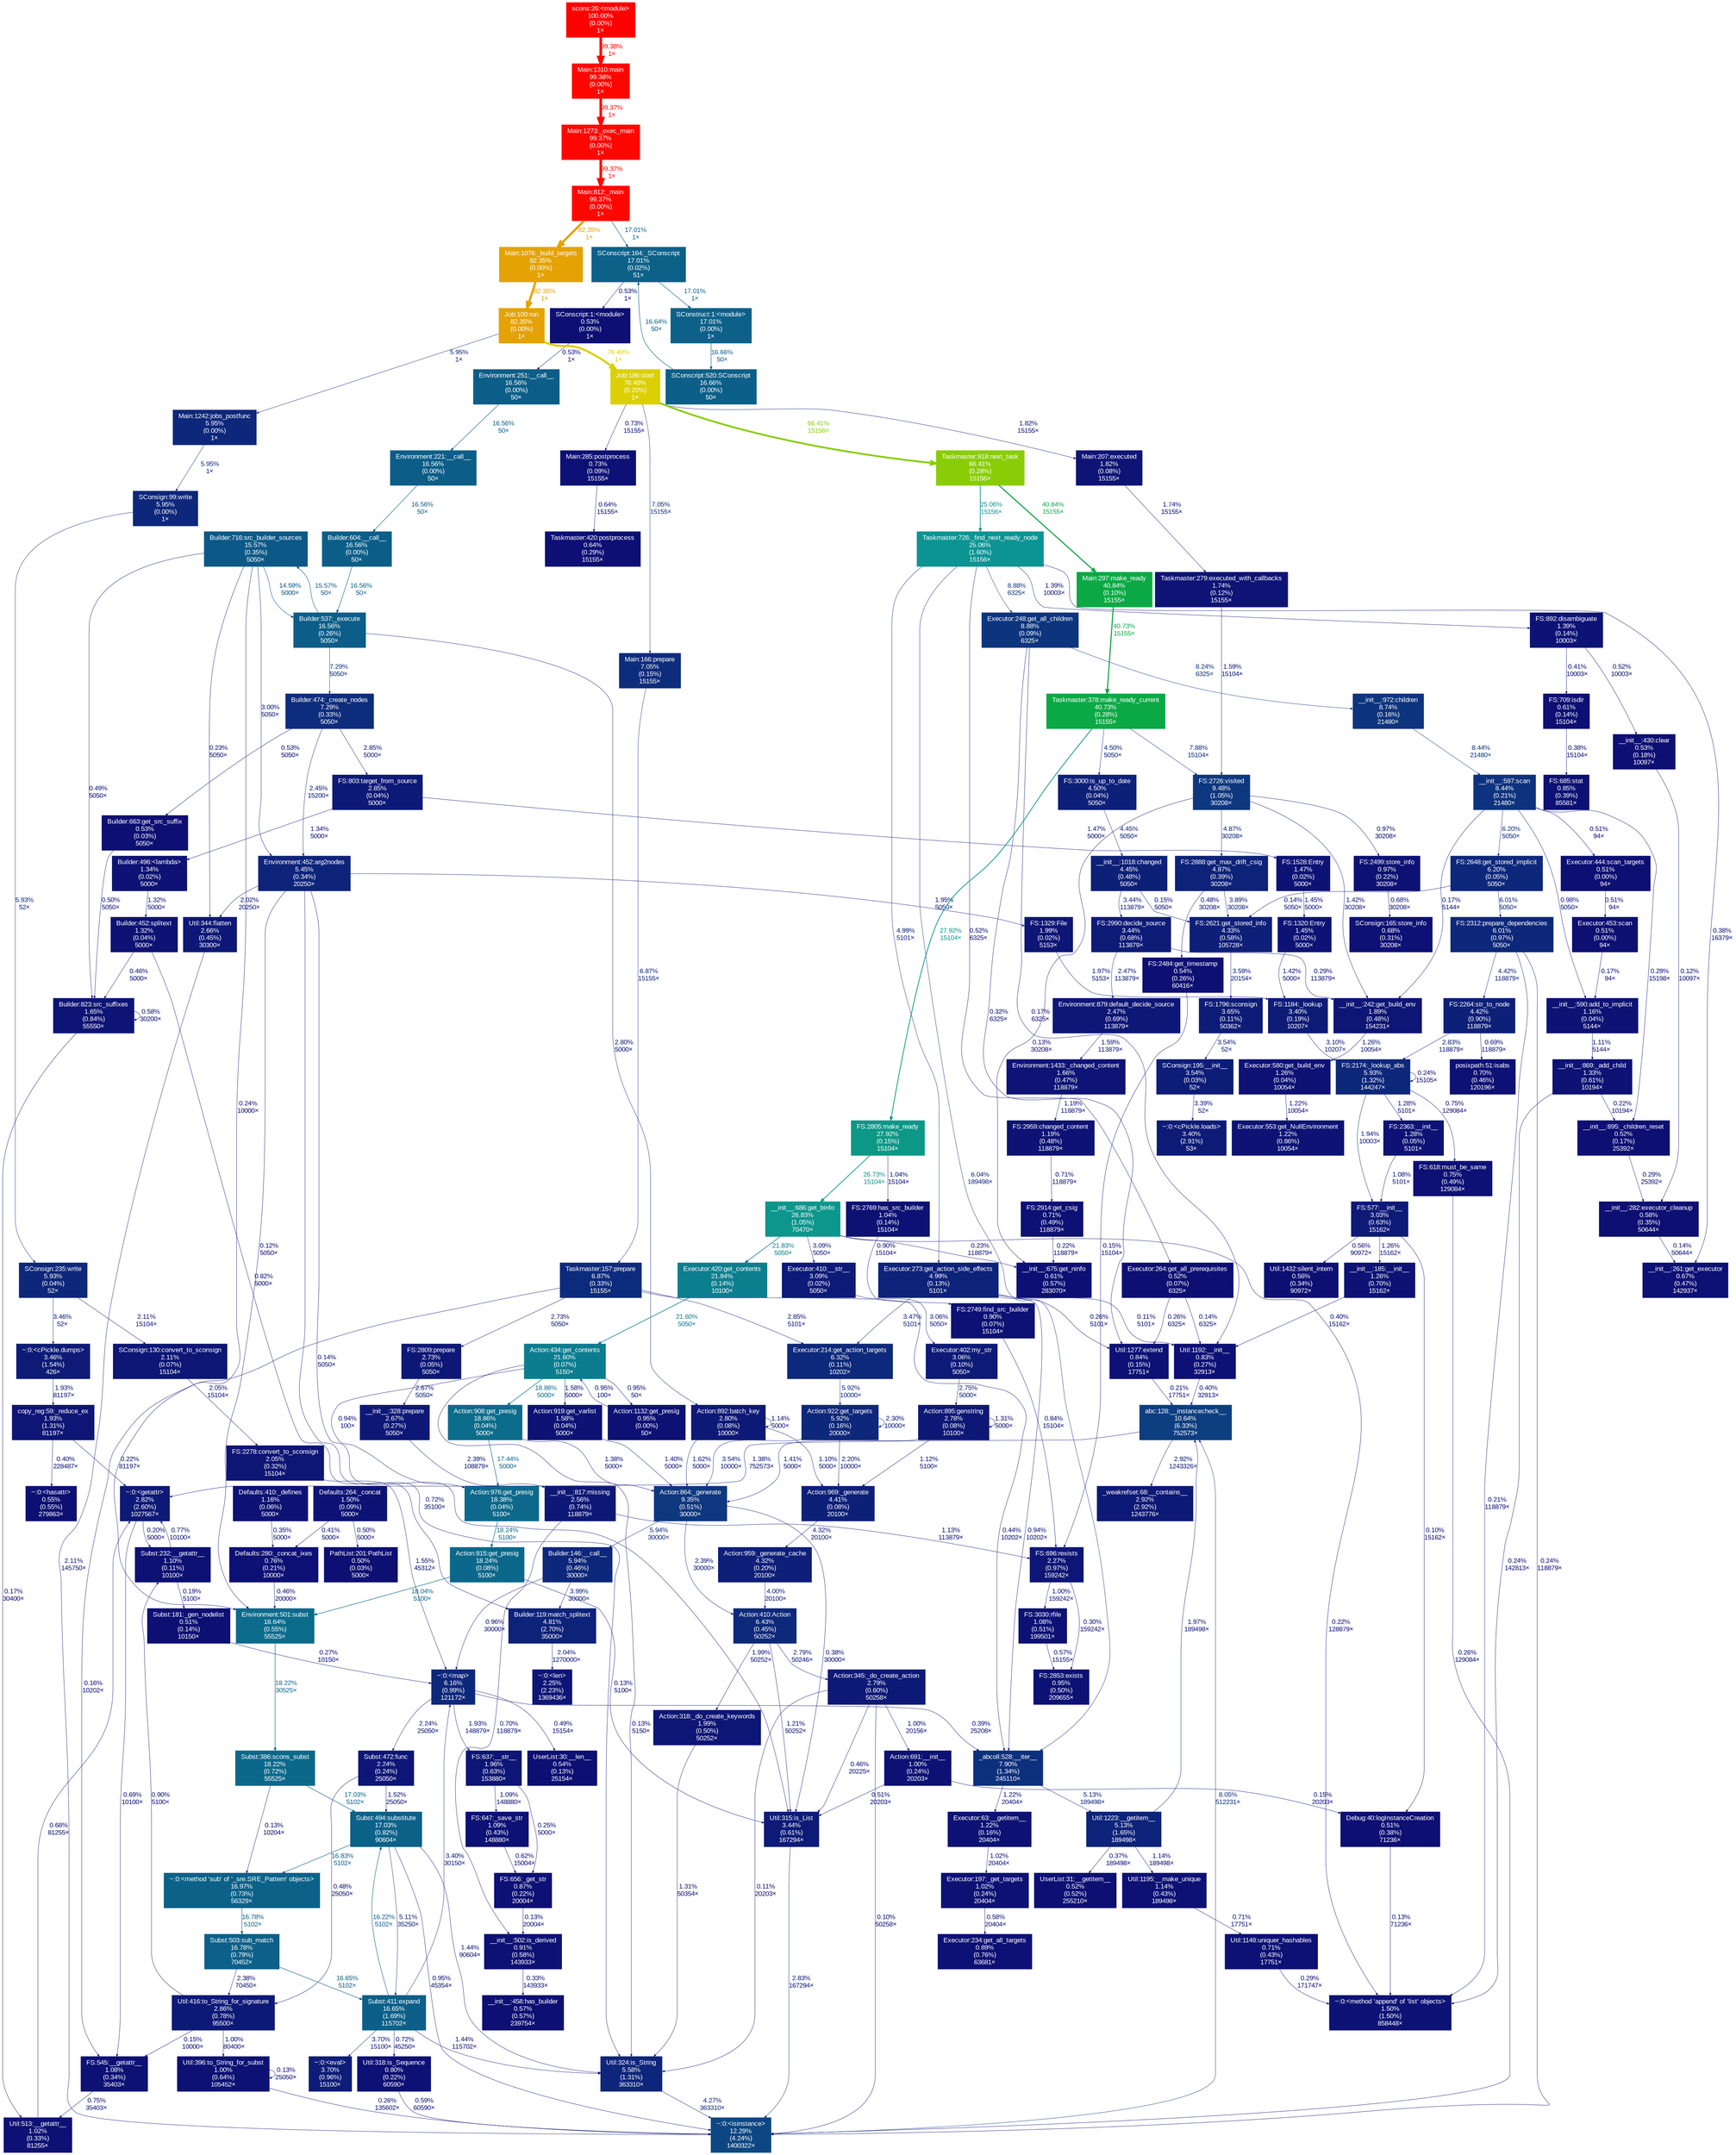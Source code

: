 digraph {
	graph [ranksep=0.25, fontname=Arial, nodesep=0.125];
	node [fontname=Arial, style=filled, height=0, width=0, shape=box, fontcolor=white];
	edge [fontname=Arial];
	0 [color="#0d277a", fontcolor="#ffffff", fontsize="10.00", label="FS:2174:_lookup_abs\n5.93%\n(1.32%)\n144247×"];
	0 -> 0 [color="#0d0e73", label="0.24%\n15105×", arrowsize="0.35", fontsize="10.00", fontcolor="#0d0e73", labeldistance="0.50", penwidth="0.50"];
	0 -> 811 [color="#0d1274", label="1.28%\n5101×", arrowsize="0.35", fontsize="10.00", fontcolor="#0d1274", labeldistance="0.50", penwidth="0.50"];
	0 -> 718 [color="#0d1575", label="1.94%\n10003×", arrowsize="0.35", fontsize="10.00", fontcolor="#0d1575", labeldistance="0.50", penwidth="0.50"];
	0 -> 372 [color="#0d1074", label="0.75%\n129084×", arrowsize="0.35", fontsize="10.00", fontcolor="#0d1074", labeldistance="0.50", penwidth="0.50"];
	1 [color="#0d1b77", fontcolor="#ffffff", fontsize="10.00", label="FS:1184:_lookup\n3.40%\n(0.19%)\n10207×"];
	1 -> 0 [color="#0d1a77", label="3.10%\n10207×", arrowsize="0.35", fontsize="10.00", fontcolor="#0d1a77", labeldistance="0.50", penwidth="0.50"];
	2 [color="#0d2078", fontcolor="#ffffff", fontsize="10.00", label="FS:2264:str_to_node\n4.42%\n(0.90%)\n118879×"];
	2 -> 0 [color="#0d1976", label="2.83%\n118879×", arrowsize="0.35", fontsize="10.00", fontcolor="#0d1976", labeldistance="0.50", penwidth="0.50"];
	2 -> 1399 [color="#0d1074", label="0.69%\n118879×", arrowsize="0.35", fontsize="10.00", fontcolor="#0d1074", labeldistance="0.50", penwidth="0.50"];
	4 [color="#0c9493", fontcolor="#ffffff", fontsize="10.00", label="Taskmaster:726:_find_next_ready_node\n25.06%\n(1.60%)\n15156×"];
	4 -> 260 [color="#0d1375", label="1.39%\n10003×", arrowsize="0.35", fontsize="10.00", fontcolor="#0d1375", labeldistance="0.50", penwidth="0.50"];
	4 -> 211 [color="#0d0e73", label="0.38%\n16379×", arrowsize="0.35", fontsize="10.00", fontcolor="#0d0e73", labeldistance="0.50", penwidth="0.50"];
	4 -> 403 [color="#0d2279", label="4.99%\n5101×", arrowsize="0.35", fontsize="10.00", fontcolor="#0d2279", labeldistance="0.50", penwidth="0.50"];
	4 -> 829 [color="#0d277a", label="6.04%\n189498×", arrowsize="0.35", fontsize="10.00", fontcolor="#0d277a", labeldistance="0.50", penwidth="0.50"];
	4 -> 1033 [color="#0d0f73", label="0.52%\n6325×", arrowsize="0.35", fontsize="10.00", fontcolor="#0d0f73", labeldistance="0.50", penwidth="0.50"];
	4 -> 803 [color="#0d357e", label="8.88%\n6325×", arrowsize="0.35", fontsize="10.00", fontcolor="#0d357e", labeldistance="0.50", penwidth="0.50"];
	13 [color="#0d0f73", fontcolor="#ffffff", fontsize="10.00", label="__init__:282:executor_cleanup\n0.58%\n(0.35%)\n50644×"];
	13 -> 211 [color="#0d0d73", label="0.14%\n50644×", arrowsize="0.35", fontsize="10.00", fontcolor="#0d0d73", labeldistance="0.50", penwidth="0.50"];
	14 [color="#0d1976", fontcolor="#ffffff", fontsize="10.00", label="Action:892:batch_key\n2.80%\n(0.08%)\n10000×"];
	14 -> 696 [color="#0d1475", label="1.62%\n5000×", arrowsize="0.35", fontsize="10.00", fontcolor="#0d1475", labeldistance="0.50", penwidth="0.50"];
	14 -> 268 [color="#0d1174", label="1.10%\n5000×", arrowsize="0.35", fontsize="10.00", fontcolor="#0d1174", labeldistance="0.50", penwidth="0.50"];
	14 -> 14 [color="#0d1174", label="1.14%\n5000×", arrowsize="0.35", fontsize="10.00", fontcolor="#0d1174", labeldistance="0.50", penwidth="0.50"];
	15 [color="#0c5e88", fontcolor="#ffffff", fontsize="10.00", label="Builder:537:_execute\n16.56%\n(0.26%)\n5050×"];
	15 -> 17 [color="#0d2d7c", label="7.29%\n5050×", arrowsize="0.35", fontsize="10.00", fontcolor="#0d2d7c", labeldistance="0.50", penwidth="0.50"];
	15 -> 14 [color="#0d1976", label="2.80%\n5000×", arrowsize="0.35", fontsize="10.00", fontcolor="#0d1976", labeldistance="0.50", penwidth="0.50"];
	15 -> 186 [color="#0c5987", label="15.57%\n50×", arrowsize="0.39", fontsize="10.00", fontcolor="#0c5987", labeldistance="0.62", penwidth="0.62"];
	17 [color="#0d2d7c", fontcolor="#ffffff", fontsize="10.00", label="Builder:474:_create_nodes\n7.29%\n(0.33%)\n5050×"];
	17 -> 129 [color="#0d1976", label="2.85%\n5000×", arrowsize="0.35", fontsize="10.00", fontcolor="#0d1976", labeldistance="0.50", penwidth="0.50"];
	17 -> 269 [color="#0d0f73", label="0.53%\n5050×", arrowsize="0.35", fontsize="10.00", fontcolor="#0d0f73", labeldistance="0.50", penwidth="0.50"];
	17 -> 439 [color="#0d1776", label="2.45%\n15200×", arrowsize="0.35", fontsize="10.00", fontcolor="#0d1776", labeldistance="0.50", penwidth="0.50"];
	18 [color="#0d1475", fontcolor="#ffffff", fontsize="10.00", label="Environment:1433:_changed_content\n1.66%\n(0.47%)\n118879×"];
	18 -> 143 [color="#0d1274", label="1.19%\n118879×", arrowsize="0.35", fontsize="10.00", fontcolor="#0d1274", labeldistance="0.50", penwidth="0.50"];
	19 [color="#0d1776", fontcolor="#ffffff", fontsize="10.00", label="Environment:879:default_decide_source\n2.47%\n(0.69%)\n113879×"];
	19 -> 18 [color="#0d1375", label="1.59%\n113879×", arrowsize="0.35", fontsize="10.00", fontcolor="#0d1375", labeldistance="0.50", penwidth="0.50"];
	31 [color="#0d2b7c", fontcolor="#ffffff", fontsize="10.00", label="Taskmaster:157:prepare\n6.87%\n(0.33%)\n15155×"];
	31 -> 772 [color="#0d1876", label="2.73%\n5050×", arrowsize="0.35", fontsize="10.00", fontcolor="#0d1876", labeldistance="0.50", penwidth="0.50"];
	31 -> 872 [color="#0d1976", label="2.85%\n5101×", arrowsize="0.35", fontsize="10.00", fontcolor="#0d1976", labeldistance="0.50", penwidth="0.50"];
	31 -> 238 [color="#0d0d73", label="0.16%\n10202×", arrowsize="0.35", fontsize="10.00", fontcolor="#0d0d73", labeldistance="0.50", penwidth="0.50"];
	31 -> 829 [color="#0d0f73", label="0.44%\n10202×", arrowsize="0.35", fontsize="10.00", fontcolor="#0d0f73", labeldistance="0.50", penwidth="0.50"];
	32 [color="#0d2c7c", fontcolor="#ffffff", fontsize="10.00", label="Main:166:prepare\n7.05%\n(0.15%)\n15155×"];
	32 -> 31 [color="#0d2b7c", label="6.87%\n15155×", arrowsize="0.35", fontsize="10.00", fontcolor="#0d2b7c", labeldistance="0.50", penwidth="0.50"];
	36 [color="#ff0000", fontcolor="#ffffff", fontsize="10.00", label="scons:26:<module>\n100.00%\n(0.00%)\n1×"];
	36 -> 113 [color="#fe0600", label="99.38%\n1×", arrowsize="1.00", fontsize="10.00", fontcolor="#fe0600", labeldistance="3.98", penwidth="3.98"];
	77 [color="#fe0700", fontcolor="#ffffff", fontsize="10.00", label="Main:812:_main\n99.37%\n(0.00%)\n1×"];
	77 -> 131 [color="#0c6189", label="17.01%\n1×", arrowsize="0.41", fontsize="10.00", fontcolor="#0c6189", labeldistance="0.68", penwidth="0.68"];
	77 -> 522 [color="#e4a204", label="82.35%\n1×", arrowsize="0.91", fontsize="10.00", fontcolor="#e4a204", labeldistance="3.29", penwidth="3.29"];
	113 [color="#fe0600", fontcolor="#ffffff", fontsize="10.00", label="Main:1310:main\n99.38%\n(0.00%)\n1×"];
	113 -> 389 [color="#fe0700", label="99.37%\n1×", arrowsize="1.00", fontsize="10.00", fontcolor="#fe0700", labeldistance="3.97", penwidth="3.97"];
	123 [color="#0c968c", fontcolor="#ffffff", fontsize="10.00", label="__init__:686:get_binfo\n26.83%\n(1.05%)\n70470×"];
	123 -> 299 [color="#0d0e73", label="0.23%\n118879×", arrowsize="0.35", fontsize="10.00", fontcolor="#0d0e73", labeldistance="0.50", penwidth="0.50"];
	123 -> 749 [color="#0c7f8f", label="21.83%\n5050×", arrowsize="0.47", fontsize="10.00", fontcolor="#0c7f8f", labeldistance="0.87", penwidth="0.87"];
	123 -> 313 [color="#0d1a77", label="3.09%\n5050×", arrowsize="0.35", fontsize="10.00", fontcolor="#0d1a77", labeldistance="0.50", penwidth="0.50"];
	123 -> 1466 [color="#0d0e73", label="0.22%\n128879×", arrowsize="0.35", fontsize="10.00", fontcolor="#0d0e73", labeldistance="0.50", penwidth="0.50"];
	128 [color="#0d1274", fontcolor="#ffffff", fontsize="10.00", label="Builder:496:<lambda>\n1.34%\n(0.02%)\n5000×"];
	128 -> 1147 [color="#0d1274", label="1.32%\n5000×", arrowsize="0.35", fontsize="10.00", fontcolor="#0d1274", labeldistance="0.50", penwidth="0.50"];
	129 [color="#0d1976", fontcolor="#ffffff", fontsize="10.00", label="FS:803:target_from_source\n2.85%\n(0.04%)\n5000×"];
	129 -> 128 [color="#0d1274", label="1.34%\n5000×", arrowsize="0.35", fontsize="10.00", fontcolor="#0d1274", labeldistance="0.50", penwidth="0.50"];
	129 -> 195 [color="#0d1375", label="1.47%\n5000×", arrowsize="0.35", fontsize="10.00", fontcolor="#0d1375", labeldistance="0.50", penwidth="0.50"];
	131 [color="#0c6189", fontcolor="#ffffff", fontsize="10.00", label="SConscript:164:_SConscript\n17.01%\n(0.02%)\n51×"];
	131 -> 457 [color="#0c6189", label="17.01%\n1×", arrowsize="0.41", fontsize="10.00", fontcolor="#0c6189", labeldistance="0.68", penwidth="0.68"];
	131 -> 479 [color="#0d0f73", label="0.53%\n1×", arrowsize="0.35", fontsize="10.00", fontcolor="#0d0f73", labeldistance="0.50", penwidth="0.50"];
	136 [color="#0d1475", fontcolor="#ffffff", fontsize="10.00", label="Builder:823:src_suffixes\n1.65%\n(0.84%)\n55550×"];
	136 -> 136 [color="#0d0f73", label="0.58%\n30200×", arrowsize="0.35", fontsize="10.00", fontcolor="#0d0f73", labeldistance="0.50", penwidth="0.50"];
	136 -> 236 [color="#0d0d73", label="0.17%\n30400×", arrowsize="0.35", fontsize="10.00", fontcolor="#0d0d73", labeldistance="0.50", penwidth="0.50"];
	143 [color="#0d1274", fontcolor="#ffffff", fontsize="10.00", label="FS:2959:changed_content\n1.19%\n(0.48%)\n118879×"];
	143 -> 910 [color="#0d1074", label="0.71%\n118879×", arrowsize="0.35", fontsize="10.00", fontcolor="#0d1074", labeldistance="0.50", penwidth="0.50"];
	172 [color="#0d0f73", fontcolor="#ffffff", fontsize="10.00", label="__init__:458:has_builder\n0.57%\n(0.57%)\n239754×"];
	175 [color="#0ba945", fontcolor="#ffffff", fontsize="10.00", label="Taskmaster:378:make_ready_current\n40.73%\n(0.28%)\n15155×"];
	175 -> 176 [color="#0d307d", label="7.88%\n15104×", arrowsize="0.35", fontsize="10.00", fontcolor="#0d307d", labeldistance="0.50", penwidth="0.50"];
	175 -> 823 [color="#0d2079", label="4.50%\n5050×", arrowsize="0.35", fontsize="10.00", fontcolor="#0d2079", labeldistance="0.50", penwidth="0.50"];
	175 -> 735 [color="#0c9787", label="27.92%\n15104×", arrowsize="0.53", fontsize="10.00", fontcolor="#0c9787", labeldistance="1.12", penwidth="1.12"];
	176 [color="#0d387f", fontcolor="#ffffff", fontsize="10.00", label="FS:2726:visited\n9.48%\n(1.05%)\n30208×"];
	176 -> 299 [color="#0d0d73", label="0.13%\n30208×", arrowsize="0.35", fontsize="10.00", fontcolor="#0d0d73", labeldistance="0.50", penwidth="0.50"];
	176 -> 214 [color="#0d1375", label="1.42%\n30208×", arrowsize="0.35", fontsize="10.00", fontcolor="#0d1375", labeldistance="0.50", penwidth="0.50"];
	176 -> 631 [color="#0d2279", label="4.87%\n30208×", arrowsize="0.35", fontsize="10.00", fontcolor="#0d2279", labeldistance="0.50", penwidth="0.50"];
	176 -> 665 [color="#0d1174", label="0.97%\n30208×", arrowsize="0.35", fontsize="10.00", fontcolor="#0d1174", labeldistance="0.50", penwidth="0.50"];
	177 [color="#0d337e", fontcolor="#ffffff", fontsize="10.00", label="__init__:597:scan\n8.44%\n(0.21%)\n21480×"];
	177 -> 838 [color="#0d1174", label="0.98%\n5050×", arrowsize="0.35", fontsize="10.00", fontcolor="#0d1174", labeldistance="0.50", penwidth="0.50"];
	177 -> 871 [color="#0d0f73", label="0.51%\n94×", arrowsize="0.35", fontsize="10.00", fontcolor="#0d0f73", labeldistance="0.50", penwidth="0.50"];
	177 -> 275 [color="#0d0e73", label="0.29%\n15198×", arrowsize="0.35", fontsize="10.00", fontcolor="#0d0e73", labeldistance="0.50", penwidth="0.50"];
	177 -> 679 [color="#0d287b", label="6.20%\n5050×", arrowsize="0.35", fontsize="10.00", fontcolor="#0d287b", labeldistance="0.50", penwidth="0.50"];
	177 -> 214 [color="#0d0d73", label="0.17%\n5144×", arrowsize="0.35", fontsize="10.00", fontcolor="#0d0d73", labeldistance="0.50", penwidth="0.50"];
	178 [color="#0d1174", fontcolor="#ffffff", fontsize="10.00", label="__init__:502:is_derived\n0.91%\n(0.58%)\n143933×"];
	178 -> 172 [color="#0d0e73", label="0.33%\n143933×", arrowsize="0.35", fontsize="10.00", fontcolor="#0d0e73", labeldistance="0.50", penwidth="0.50"];
	179 [color="#0d2078", fontcolor="#ffffff", fontsize="10.00", label="__init__:1018:changed\n4.45%\n(0.48%)\n5050×"];
	179 -> 398 [color="#0d0d73", label="0.15%\n5050×", arrowsize="0.35", fontsize="10.00", fontcolor="#0d0d73", labeldistance="0.50", penwidth="0.50"];
	179 -> 249 [color="#0d1b77", label="3.44%\n113879×", arrowsize="0.35", fontsize="10.00", fontcolor="#0d1b77", labeldistance="0.50", penwidth="0.50"];
	180 [color="#0d1475", fontcolor="#ffffff", fontsize="10.00", label="Main:207:executed\n1.82%\n(0.08%)\n15155×"];
	180 -> 746 [color="#0d1475", label="1.74%\n15155×", arrowsize="0.35", fontsize="10.00", fontcolor="#0d1475", labeldistance="0.50", penwidth="0.50"];
	186 [color="#0c5987", fontcolor="#ffffff", fontsize="10.00", label="Builder:716:src_builder_sources\n15.57%\n(0.35%)\n5050×"];
	186 -> 384 [color="#0d0e73", label="0.23%\n5050×", arrowsize="0.35", fontsize="10.00", fontcolor="#0d0e73", labeldistance="0.50", penwidth="0.50"];
	186 -> 136 [color="#0d0f73", label="0.49%\n5050×", arrowsize="0.35", fontsize="10.00", fontcolor="#0d0f73", labeldistance="0.50", penwidth="0.50"];
	186 -> 439 [color="#0d1977", label="3.00%\n5050×", arrowsize="0.35", fontsize="10.00", fontcolor="#0d1977", labeldistance="0.50", penwidth="0.50"];
	186 -> 15 [color="#0c5386", label="14.59%\n5000×", arrowsize="0.38", fontsize="10.00", fontcolor="#0c5386", labeldistance="0.58", penwidth="0.58"];
	186 -> 436 [color="#0d0e73", label="0.24%\n10000×", arrowsize="0.35", fontsize="10.00", fontcolor="#0d0e73", labeldistance="0.50", penwidth="0.50"];
	187 [color="#0d347e", fontcolor="#ffffff", fontsize="10.00", label="__init__:972:children\n8.74%\n(0.16%)\n21480×"];
	187 -> 177 [color="#0d337e", label="8.44%\n21480×", arrowsize="0.35", fontsize="10.00", fontcolor="#0d337e", labeldistance="0.50", penwidth="0.50"];
	194 [color="#0d1375", fontcolor="#ffffff", fontsize="10.00", label="FS:1320:Entry\n1.45%\n(0.02%)\n5000×"];
	194 -> 1 [color="#0d1375", label="1.42%\n5000×", arrowsize="0.35", fontsize="10.00", fontcolor="#0d1375", labeldistance="0.50", penwidth="0.50"];
	195 [color="#0d1375", fontcolor="#ffffff", fontsize="10.00", label="FS:1528:Entry\n1.47%\n(0.02%)\n5000×"];
	195 -> 194 [color="#0d1375", label="1.45%\n5000×", arrowsize="0.35", fontsize="10.00", fontcolor="#0d1375", labeldistance="0.50", penwidth="0.50"];
	211 [color="#0d1074", fontcolor="#ffffff", fontsize="10.00", label="__init__:261:get_executor\n0.67%\n(0.47%)\n142937×"];
	213 [color="#89cd07", fontcolor="#ffffff", fontsize="10.00", label="Taskmaster:918:next_task\n66.41%\n(0.28%)\n15156×"];
	213 -> 1346 [color="#0ba945", label="40.84%\n15155×", arrowsize="0.64", fontsize="10.00", fontcolor="#0ba945", labeldistance="1.63", penwidth="1.63"];
	213 -> 4 [color="#0c9493", label="25.06%\n15156×", arrowsize="0.50", fontsize="10.00", fontcolor="#0c9493", labeldistance="1.00", penwidth="1.00"];
	214 [color="#0d1575", fontcolor="#ffffff", fontsize="10.00", label="__init__:242:get_build_env\n1.89%\n(0.48%)\n154231×"];
	214 -> 721 [color="#0d1274", label="1.26%\n10054×", arrowsize="0.35", fontsize="10.00", fontcolor="#0d1274", labeldistance="0.50", penwidth="0.50"];
	219 [color="#0d1375", fontcolor="#ffffff", fontsize="10.00", label="Action:919:get_varlist\n1.58%\n(0.04%)\n5000×"];
	219 -> 696 [color="#0d1375", label="1.40%\n5000×", arrowsize="0.35", fontsize="10.00", fontcolor="#0d1375", labeldistance="0.50", penwidth="0.50"];
	220 [color="#0c7d8f", fontcolor="#ffffff", fontsize="10.00", label="Action:434:get_contents\n21.60%\n(0.07%)\n5150×"];
	220 -> 748 [color="#0d1174", label="0.95%\n50×", arrowsize="0.35", fontsize="10.00", fontcolor="#0d1174", labeldistance="0.50", penwidth="0.50"];
	220 -> 1199 [color="#0c6c8b", label="18.86%\n5000×", arrowsize="0.43", fontsize="10.00", fontcolor="#0c6c8b", labeldistance="0.75", penwidth="0.75"];
	220 -> 1042 [color="#0d1174", label="0.94%\n100×", arrowsize="0.35", fontsize="10.00", fontcolor="#0d1174", labeldistance="0.50", penwidth="0.50"];
	220 -> 376 [color="#0d0d73", label="0.13%\n5150×", arrowsize="0.35", fontsize="10.00", fontcolor="#0d0d73", labeldistance="0.50", penwidth="0.50"];
	220 -> 219 [color="#0d1375", label="1.58%\n5000×", arrowsize="0.35", fontsize="10.00", fontcolor="#0d1375", labeldistance="0.50", penwidth="0.50"];
	236 [color="#0d1174", fontcolor="#ffffff", fontsize="10.00", label="Util:513:__getattr__\n1.02%\n(0.33%)\n81255×"];
	236 -> 404 [color="#0d1074", label="0.68%\n81255×", arrowsize="0.35", fontsize="10.00", fontcolor="#0d1074", labeldistance="0.50", penwidth="0.50"];
	238 [color="#0d1174", fontcolor="#ffffff", fontsize="10.00", label="FS:545:__getattr__\n1.08%\n(0.34%)\n35403×"];
	238 -> 236 [color="#0d1074", label="0.75%\n35403×", arrowsize="0.35", fontsize="10.00", fontcolor="#0d1074", labeldistance="0.50", penwidth="0.50"];
	242 [color="#0c688a", fontcolor="#ffffff", fontsize="10.00", label="Subst:386:scons_subst\n18.22%\n(0.72%)\n55525×"];
	242 -> 371 [color="#0c6189", label="17.03%\n5102×", arrowsize="0.41", fontsize="10.00", fontcolor="#0c6189", labeldistance="0.68", penwidth="0.68"];
	242 -> 1046 [color="#0d0d73", label="0.13%\n10204×", arrowsize="0.35", fontsize="10.00", fontcolor="#0d0d73", labeldistance="0.50", penwidth="0.50"];
	249 [color="#0d1b77", fontcolor="#ffffff", fontsize="10.00", label="FS:2990:decide_source\n3.44%\n(0.68%)\n113879×"];
	249 -> 19 [color="#0d1776", label="2.47%\n113879×", arrowsize="0.35", fontsize="10.00", fontcolor="#0d1776", labeldistance="0.50", penwidth="0.50"];
	249 -> 214 [color="#0d0e73", label="0.29%\n113879×", arrowsize="0.35", fontsize="10.00", fontcolor="#0d0e73", labeldistance="0.50", penwidth="0.50"];
	259 [color="#0d1174", fontcolor="#ffffff", fontsize="10.00", label="Executor:197:_get_targets\n1.02%\n(0.24%)\n20404×"];
	259 -> 651 [color="#0d0f73", label="0.58%\n20404×", arrowsize="0.35", fontsize="10.00", fontcolor="#0d0f73", labeldistance="0.50", penwidth="0.50"];
	260 [color="#0d1375", fontcolor="#ffffff", fontsize="10.00", label="FS:892:disambiguate\n1.39%\n(0.14%)\n10003×"];
	260 -> 833 [color="#0d0e73", label="0.41%\n10003×", arrowsize="0.35", fontsize="10.00", fontcolor="#0d0e73", labeldistance="0.50", penwidth="0.50"];
	260 -> 273 [color="#0d0f73", label="0.52%\n10003×", arrowsize="0.35", fontsize="10.00", fontcolor="#0d0f73", labeldistance="0.50", penwidth="0.50"];
	267 [color="#0d1f78", fontcolor="#ffffff", fontsize="10.00", label="Action:959:_generate_cache\n4.32%\n(0.20%)\n20100×"];
	267 -> 643 [color="#0d1e78", label="4.00%\n20100×", arrowsize="0.35", fontsize="10.00", fontcolor="#0d1e78", labeldistance="0.50", penwidth="0.50"];
	268 [color="#0d2078", fontcolor="#ffffff", fontsize="10.00", label="Action:969:_generate\n4.41%\n(0.08%)\n20100×"];
	268 -> 267 [color="#0d1f78", label="4.32%\n20100×", arrowsize="0.35", fontsize="10.00", fontcolor="#0d1f78", labeldistance="0.50", penwidth="0.50"];
	269 [color="#0d0f73", fontcolor="#ffffff", fontsize="10.00", label="Builder:663:get_src_suffix\n0.53%\n(0.03%)\n5050×"];
	269 -> 136 [color="#0d0f73", label="0.50%\n5050×", arrowsize="0.35", fontsize="10.00", fontcolor="#0d0f73", labeldistance="0.50", penwidth="0.50"];
	273 [color="#0d0f73", fontcolor="#ffffff", fontsize="10.00", label="__init__:430:clear\n0.53%\n(0.18%)\n10097×"];
	273 -> 13 [color="#0d0d73", label="0.12%\n10097×", arrowsize="0.35", fontsize="10.00", fontcolor="#0d0d73", labeldistance="0.50", penwidth="0.50"];
	274 [color="#0d1274", fontcolor="#ffffff", fontsize="10.00", label="__init__:185:__init__\n1.26%\n(0.70%)\n15162×"];
	274 -> 1109 [color="#0d0e73", label="0.40%\n15162×", arrowsize="0.35", fontsize="10.00", fontcolor="#0d0e73", labeldistance="0.50", penwidth="0.50"];
	275 [color="#0d0f73", fontcolor="#ffffff", fontsize="10.00", label="__init__:895:_children_reset\n0.52%\n(0.17%)\n25392×"];
	275 -> 13 [color="#0d0e73", label="0.29%\n25392×", arrowsize="0.35", fontsize="10.00", fontcolor="#0d0e73", labeldistance="0.50", penwidth="0.50"];
	277 [color="#0d0f73", fontcolor="#ffffff", fontsize="10.00", label="Executor:453:scan\n0.51%\n(0.00%)\n94×"];
	277 -> 838 [color="#0d0d73", label="0.17%\n94×", arrowsize="0.35", fontsize="10.00", fontcolor="#0d0d73", labeldistance="0.50", penwidth="0.50"];
	280 [color="#0d287b", fontcolor="#ffffff", fontsize="10.00", label="~:0:<map>\n6.16%\n(0.99%)\n121172×"];
	280 -> 829 [color="#0d0e73", label="0.39%\n25208×", arrowsize="0.35", fontsize="10.00", fontcolor="#0d0e73", labeldistance="0.50", penwidth="0.50"];
	280 -> 1058 [color="#0d1676", label="2.24%\n25050×", arrowsize="0.35", fontsize="10.00", fontcolor="#0d1676", labeldistance="0.50", penwidth="0.50"];
	280 -> 571 [color="#0d1575", label="1.93%\n148879×", arrowsize="0.35", fontsize="10.00", fontcolor="#0d1575", labeldistance="0.50", penwidth="0.50"];
	280 -> 605 [color="#0d0f73", label="0.49%\n15154×", arrowsize="0.35", fontsize="10.00", fontcolor="#0d0f73", labeldistance="0.50", penwidth="0.50"];
	285 [color="#0d1976", fontcolor="#ffffff", fontsize="10.00", label="Util:416:to_String_for_signature\n2.86%\n(0.78%)\n95500×"];
	285 -> 382 [color="#0d1174", label="1.00%\n80400×", arrowsize="0.35", fontsize="10.00", fontcolor="#0d1174", labeldistance="0.50", penwidth="0.50"];
	285 -> 238 [color="#0d0d73", label="0.15%\n10000×", arrowsize="0.35", fontsize="10.00", fontcolor="#0d0d73", labeldistance="0.50", penwidth="0.50"];
	285 -> 589 [color="#0d1074", label="0.90%\n5100×", arrowsize="0.35", fontsize="10.00", fontcolor="#0d1074", labeldistance="0.50", penwidth="0.50"];
	286 [color="#dcd005", fontcolor="#ffffff", fontsize="10.00", label="Job:186:start\n76.40%\n(0.20%)\n1×"];
	286 -> 32 [color="#0d2c7c", label="7.05%\n15155×", arrowsize="0.35", fontsize="10.00", fontcolor="#0d2c7c", labeldistance="0.50", penwidth="0.50"];
	286 -> 431 [color="#0d1074", label="0.73%\n15155×", arrowsize="0.35", fontsize="10.00", fontcolor="#0d1074", labeldistance="0.50", penwidth="0.50"];
	286 -> 180 [color="#0d1475", label="1.82%\n15155×", arrowsize="0.35", fontsize="10.00", fontcolor="#0d1475", labeldistance="0.50", penwidth="0.50"];
	286 -> 213 [color="#89cd07", label="66.41%\n15156×", arrowsize="0.81", fontsize="10.00", fontcolor="#89cd07", labeldistance="2.66", penwidth="2.66"];
	299 [color="#0d0f74", fontcolor="#ffffff", fontsize="10.00", label="__init__:675:get_ninfo\n0.61%\n(0.57%)\n283070×"];
	312 [color="#0d1a77", fontcolor="#ffffff", fontsize="10.00", label="Executor:402:my_str\n3.06%\n(0.10%)\n5050×"];
	312 -> 726 [color="#0d1876", label="2.75%\n5000×", arrowsize="0.35", fontsize="10.00", fontcolor="#0d1876", labeldistance="0.50", penwidth="0.50"];
	313 [color="#0d1a77", fontcolor="#ffffff", fontsize="10.00", label="Executor:410:__str__\n3.09%\n(0.02%)\n5050×"];
	313 -> 312 [color="#0d1a77", label="3.06%\n5050×", arrowsize="0.35", fontsize="10.00", fontcolor="#0d1a77", labeldistance="0.50", penwidth="0.50"];
	335 [color="#0c5f88", fontcolor="#ffffff", fontsize="10.00", label="SConscript:520:SConscript\n16.66%\n(0.00%)\n50×"];
	335 -> 131 [color="#0c5f88", label="16.64%\n50×", arrowsize="0.41", fontsize="10.00", fontcolor="#0c5f88", labeldistance="0.67", penwidth="0.67"];
	349 [color="#0d1174", fontcolor="#ffffff", fontsize="10.00", label="Action:691:__init__\n1.00%\n(0.24%)\n20203×"];
	349 -> 1072 [color="#0d0d73", label="0.15%\n20203×", arrowsize="0.35", fontsize="10.00", fontcolor="#0d0d73", labeldistance="0.50", penwidth="0.50"];
	349 -> 397 [color="#0d0f73", label="0.51%\n20203×", arrowsize="0.35", fontsize="10.00", fontcolor="#0d0f73", labeldistance="0.50", penwidth="0.50"];
	351 [color="#0d1976", fontcolor="#ffffff", fontsize="10.00", label="Action:345:_do_create_action\n2.79%\n(0.60%)\n50258×"];
	351 -> 397 [color="#0d0f73", label="0.46%\n20225×", arrowsize="0.35", fontsize="10.00", fontcolor="#0d0f73", labeldistance="0.50", penwidth="0.50"];
	351 -> 369 [color="#0d0d73", label="0.10%\n50258×", arrowsize="0.35", fontsize="10.00", fontcolor="#0d0d73", labeldistance="0.50", penwidth="0.50"];
	351 -> 376 [color="#0d0d73", label="0.11%\n20203×", arrowsize="0.35", fontsize="10.00", fontcolor="#0d0d73", labeldistance="0.50", penwidth="0.50"];
	351 -> 349 [color="#0d1174", label="1.00%\n20156×", arrowsize="0.35", fontsize="10.00", fontcolor="#0d1174", labeldistance="0.50", penwidth="0.50"];
	369 [color="#0d4783", fontcolor="#ffffff", fontsize="10.00", label="~:0:<isinstance>\n12.29%\n(4.24%)\n1400322×"];
	369 -> 583 [color="#0d317d", label="8.05%\n512231×", arrowsize="0.35", fontsize="10.00", fontcolor="#0d317d", labeldistance="0.50", penwidth="0.50"];
	371 [color="#0c6189", fontcolor="#ffffff", fontsize="10.00", label="Subst:494:substitute\n17.03%\n(0.82%)\n90604×"];
	371 -> 376 [color="#0d1375", label="1.44%\n90604×", arrowsize="0.35", fontsize="10.00", fontcolor="#0d1375", labeldistance="0.50", penwidth="0.50"];
	371 -> 369 [color="#0d1174", label="0.95%\n45354×", arrowsize="0.35", fontsize="10.00", fontcolor="#0d1174", labeldistance="0.50", penwidth="0.50"];
	371 -> 555 [color="#0d2379", label="5.11%\n35250×", arrowsize="0.35", fontsize="10.00", fontcolor="#0d2379", labeldistance="0.50", penwidth="0.50"];
	371 -> 1046 [color="#0c6089", label="16.83%\n5102×", arrowsize="0.41", fontsize="10.00", fontcolor="#0c6089", labeldistance="0.67", penwidth="0.67"];
	372 [color="#0d1074", fontcolor="#ffffff", fontsize="10.00", label="FS:618:must_be_same\n0.75%\n(0.49%)\n129084×"];
	372 -> 369 [color="#0d0e73", label="0.26%\n129084×", arrowsize="0.35", fontsize="10.00", fontcolor="#0d0e73", labeldistance="0.50", penwidth="0.50"];
	374 [color="#0d1074", fontcolor="#ffffff", fontsize="10.00", label="Util:318:is_Sequence\n0.80%\n(0.22%)\n60590×"];
	374 -> 369 [color="#0d0f73", label="0.59%\n60590×", arrowsize="0.35", fontsize="10.00", fontcolor="#0d0f73", labeldistance="0.50", penwidth="0.50"];
	376 [color="#0d257a", fontcolor="#ffffff", fontsize="10.00", label="Util:324:is_String\n5.58%\n(1.31%)\n363310×"];
	376 -> 369 [color="#0d1f78", label="4.27%\n363310×", arrowsize="0.35", fontsize="10.00", fontcolor="#0d1f78", labeldistance="0.50", penwidth="0.50"];
	382 [color="#0d1174", fontcolor="#ffffff", fontsize="10.00", label="Util:396:to_String_for_subst\n1.00%\n(0.64%)\n105452×"];
	382 -> 369 [color="#0d0e73", label="0.26%\n135602×", arrowsize="0.35", fontsize="10.00", fontcolor="#0d0e73", labeldistance="0.50", penwidth="0.50"];
	382 -> 382 [color="#0d0d73", label="0.13%\n25050×", arrowsize="0.35", fontsize="10.00", fontcolor="#0d0d73", labeldistance="0.50", penwidth="0.50"];
	384 [color="#0d1876", fontcolor="#ffffff", fontsize="10.00", label="Util:344:flatten\n2.66%\n(0.45%)\n30300×"];
	384 -> 369 [color="#0d1675", label="2.11%\n145750×", arrowsize="0.35", fontsize="10.00", fontcolor="#0d1675", labeldistance="0.50", penwidth="0.50"];
	388 [color="#0d1c77", fontcolor="#ffffff", fontsize="10.00", label="SConsign:195:__init__\n3.54%\n(0.03%)\n52×"];
	388 -> 1157 [color="#0d1b77", label="3.39%\n52×", arrowsize="0.35", fontsize="10.00", fontcolor="#0d1b77", labeldistance="0.50", penwidth="0.50"];
	389 [color="#fe0700", fontcolor="#ffffff", fontsize="10.00", label="Main:1273:_exec_main\n99.37%\n(0.00%)\n1×"];
	389 -> 77 [color="#fe0700", label="99.37%\n1×", arrowsize="1.00", fontsize="10.00", fontcolor="#fe0700", labeldistance="3.97", penwidth="3.97"];
	391 [color="#0d277a", fontcolor="#ffffff", fontsize="10.00", label="FS:2312:prepare_dependencies\n6.01%\n(0.97%)\n5050×"];
	391 -> 2 [color="#0d2078", label="4.42%\n118879×", arrowsize="0.35", fontsize="10.00", fontcolor="#0d2078", labeldistance="0.50", penwidth="0.50"];
	391 -> 369 [color="#0d0e73", label="0.24%\n118879×", arrowsize="0.35", fontsize="10.00", fontcolor="#0d0e73", labeldistance="0.50", penwidth="0.50"];
	391 -> 1466 [color="#0d0e73", label="0.21%\n118879×", arrowsize="0.35", fontsize="10.00", fontcolor="#0d0e73", labeldistance="0.50", penwidth="0.50"];
	395 [color="#0d1074", fontcolor="#ffffff", fontsize="10.00", label="Defaults:280:_concat_ixes\n0.76%\n(0.21%)\n10000×"];
	395 -> 436 [color="#0d0f73", label="0.46%\n20000×", arrowsize="0.35", fontsize="10.00", fontcolor="#0d0f73", labeldistance="0.50", penwidth="0.50"];
	397 [color="#0d1b77", fontcolor="#ffffff", fontsize="10.00", label="Util:315:is_List\n3.44%\n(0.61%)\n167294×"];
	397 -> 369 [color="#0d1976", label="2.83%\n167294×", arrowsize="0.35", fontsize="10.00", fontcolor="#0d1976", labeldistance="0.50", penwidth="0.50"];
	398 [color="#0d1f78", fontcolor="#ffffff", fontsize="10.00", label="FS:2621:get_stored_info\n4.33%\n(0.58%)\n105728×"];
	398 -> 1161 [color="#0d1c77", label="3.59%\n20154×", arrowsize="0.35", fontsize="10.00", fontcolor="#0d1c77", labeldistance="0.50", penwidth="0.50"];
	403 [color="#0d2279", fontcolor="#ffffff", fontsize="10.00", label="Executor:273:get_action_side_effects\n4.99%\n(0.13%)\n5101×"];
	403 -> 872 [color="#0d1c77", label="3.47%\n5101×", arrowsize="0.35", fontsize="10.00", fontcolor="#0d1c77", labeldistance="0.50", penwidth="0.50"];
	403 -> 829 [color="#0d1174", label="0.94%\n10202×", arrowsize="0.35", fontsize="10.00", fontcolor="#0d1174", labeldistance="0.50", penwidth="0.50"];
	403 -> 1109 [color="#0d0d73", label="0.11%\n5101×", arrowsize="0.35", fontsize="10.00", fontcolor="#0d0d73", labeldistance="0.50", penwidth="0.50"];
	403 -> 1198 [color="#0d0e73", label="0.26%\n5101×", arrowsize="0.35", fontsize="10.00", fontcolor="#0d0e73", labeldistance="0.50", penwidth="0.50"];
	404 [color="#0d1976", fontcolor="#ffffff", fontsize="10.00", label="~:0:<getattr>\n2.82%\n(2.60%)\n1027567×"];
	404 -> 589 [color="#0d0e73", label="0.20%\n5000×", arrowsize="0.35", fontsize="10.00", fontcolor="#0d0e73", labeldistance="0.50", penwidth="0.50"];
	404 -> 238 [color="#0d1074", label="0.69%\n10100×", arrowsize="0.35", fontsize="10.00", fontcolor="#0d1074", labeldistance="0.50", penwidth="0.50"];
	431 [color="#0d1074", fontcolor="#ffffff", fontsize="10.00", label="Main:285:postprocess\n0.73%\n(0.09%)\n15155×"];
	431 -> 813 [color="#0d0f74", label="0.64%\n15155×", arrowsize="0.35", fontsize="10.00", fontcolor="#0d0f74", labeldistance="0.50", penwidth="0.50"];
	436 [color="#0c6b8b", fontcolor="#ffffff", fontsize="10.00", label="Environment:501:subst\n18.64%\n(0.55%)\n55525×"];
	436 -> 242 [color="#0c688a", label="18.22%\n30525×", arrowsize="0.43", fontsize="10.00", fontcolor="#0c688a", labeldistance="0.73", penwidth="0.73"];
	438 [color="#0c688a", fontcolor="#ffffff", fontsize="10.00", label="Action:815:get_presig\n18.24%\n(0.08%)\n5100×"];
	438 -> 436 [color="#0c678a", label="18.04%\n5100×", arrowsize="0.42", fontsize="10.00", fontcolor="#0c678a", labeldistance="0.72", penwidth="0.72"];
	438 -> 397 [color="#0d0d73", label="0.13%\n5100×", arrowsize="0.35", fontsize="10.00", fontcolor="#0d0d73", labeldistance="0.50", penwidth="0.50"];
	439 [color="#0d247a", fontcolor="#ffffff", fontsize="10.00", label="Environment:452:arg2nodes\n5.45%\n(0.34%)\n20250×"];
	439 -> 384 [color="#0d1575", label="2.02%\n20250×", arrowsize="0.35", fontsize="10.00", fontcolor="#0d1575", labeldistance="0.50", penwidth="0.50"];
	439 -> 807 [color="#0d1575", label="1.95%\n5050×", arrowsize="0.35", fontsize="10.00", fontcolor="#0d1575", labeldistance="0.50", penwidth="0.50"];
	439 -> 397 [color="#0d0d73", label="0.14%\n5050×", arrowsize="0.35", fontsize="10.00", fontcolor="#0d0d73", labeldistance="0.50", penwidth="0.50"];
	439 -> 436 [color="#0d0d73", label="0.12%\n5050×", arrowsize="0.35", fontsize="10.00", fontcolor="#0d0d73", labeldistance="0.50", penwidth="0.50"];
	439 -> 376 [color="#0d1074", label="0.72%\n35100×", arrowsize="0.35", fontsize="10.00", fontcolor="#0d1074", labeldistance="0.50", penwidth="0.50"];
	457 [color="#0c6189", fontcolor="#ffffff", fontsize="10.00", label="SConstruct:1:<module>\n17.01%\n(0.00%)\n1×"];
	457 -> 335 [color="#0c5f88", label="16.66%\n50×", arrowsize="0.41", fontsize="10.00", fontcolor="#0c5f88", labeldistance="0.67", penwidth="0.67"];
	479 [color="#0d0f73", fontcolor="#ffffff", fontsize="10.00", label="SConscript:1:<module>\n0.53%\n(0.00%)\n1×"];
	479 -> 698 [color="#0d0f73", label="0.53%\n1×", arrowsize="0.35", fontsize="10.00", fontcolor="#0d0f73", labeldistance="0.50", penwidth="0.50"];
	500 [color="#0d1074", fontcolor="#ffffff", fontsize="10.00", label="SConsign:165:store_info\n0.68%\n(0.31%)\n30208×"];
	522 [color="#e4a204", fontcolor="#ffffff", fontsize="10.00", label="Main:1076:_build_targets\n82.35%\n(0.00%)\n1×"];
	522 -> 927 [color="#e4a204", label="82.35%\n1×", arrowsize="0.91", fontsize="10.00", fontcolor="#e4a204", labeldistance="3.29", penwidth="3.29"];
	528 [color="#0d1074", fontcolor="#ffffff", fontsize="10.00", label="FS:656:_get_str\n0.87%\n(0.22%)\n20004×"];
	528 -> 178 [color="#0d0d73", label="0.13%\n20004×", arrowsize="0.35", fontsize="10.00", fontcolor="#0d0d73", labeldistance="0.50", penwidth="0.50"];
	529 [color="#0d1876", fontcolor="#ffffff", fontsize="10.00", label="__init__:817:missing\n2.56%\n(0.74%)\n118879×"];
	529 -> 920 [color="#0d1174", label="1.13%\n113879×", arrowsize="0.35", fontsize="10.00", fontcolor="#0d1174", labeldistance="0.50", penwidth="0.50"];
	529 -> 178 [color="#0d1074", label="0.70%\n118879×", arrowsize="0.35", fontsize="10.00", fontcolor="#0d1074", labeldistance="0.50", penwidth="0.50"];
	547 [color="#0d277a", fontcolor="#ffffff", fontsize="10.00", label="Builder:146:__call__\n5.94%\n(0.46%)\n30000×"];
	547 -> 280 [color="#0d1174", label="0.96%\n30000×", arrowsize="0.35", fontsize="10.00", fontcolor="#0d1174", labeldistance="0.50", penwidth="0.50"];
	547 -> 617 [color="#0d1e78", label="3.99%\n30000×", arrowsize="0.35", fontsize="10.00", fontcolor="#0d1e78", labeldistance="0.50", penwidth="0.50"];
	548 [color="#0d1575", fontcolor="#ffffff", fontsize="10.00", label="FS:2278:convert_to_sconsign\n2.05%\n(0.32%)\n15104×"];
	548 -> 280 [color="#0d1375", label="1.55%\n45312×", arrowsize="0.35", fontsize="10.00", fontcolor="#0d1375", labeldistance="0.50", penwidth="0.50"];
	554 [color="#0d0f73", fontcolor="#ffffff", fontsize="10.00", label="Subst:181:_gen_nodelist\n0.51%\n(0.14%)\n10150×"];
	554 -> 280 [color="#0d0e73", label="0.27%\n10150×", arrowsize="0.35", fontsize="10.00", fontcolor="#0d0e73", labeldistance="0.50", penwidth="0.50"];
	555 [color="#0c5f88", fontcolor="#ffffff", fontsize="10.00", label="Subst:411:expand\n16.65%\n(1.69%)\n115702×"];
	555 -> 1287 [color="#0d1d77", label="3.70%\n15100×", arrowsize="0.35", fontsize="10.00", fontcolor="#0d1d77", labeldistance="0.50", penwidth="0.50"];
	555 -> 376 [color="#0d1375", label="1.44%\n115702×", arrowsize="0.35", fontsize="10.00", fontcolor="#0d1375", labeldistance="0.50", penwidth="0.50"];
	555 -> 371 [color="#0c5c88", label="16.22%\n5102×", arrowsize="0.40", fontsize="10.00", fontcolor="#0c5c88", labeldistance="0.65", penwidth="0.65"];
	555 -> 374 [color="#0d1074", label="0.72%\n45250×", arrowsize="0.35", fontsize="10.00", fontcolor="#0d1074", labeldistance="0.50", penwidth="0.50"];
	555 -> 280 [color="#0d1b77", label="3.40%\n30150×", arrowsize="0.35", fontsize="10.00", fontcolor="#0d1b77", labeldistance="0.50", penwidth="0.50"];
	571 [color="#0d1575", fontcolor="#ffffff", fontsize="10.00", label="FS:637:__str__\n1.96%\n(0.63%)\n153880×"];
	571 -> 528 [color="#0d0e73", label="0.25%\n5000×", arrowsize="0.35", fontsize="10.00", fontcolor="#0d0e73", labeldistance="0.50", penwidth="0.50"];
	571 -> 741 [color="#0d1174", label="1.09%\n148880×", arrowsize="0.35", fontsize="10.00", fontcolor="#0d1174", labeldistance="0.50", penwidth="0.50"];
	574 [color="#0d1675", fontcolor="#ffffff", fontsize="10.00", label="SConsign:130:convert_to_sconsign\n2.11%\n(0.07%)\n15104×"];
	574 -> 548 [color="#0d1575", label="2.05%\n15104×", arrowsize="0.35", fontsize="10.00", fontcolor="#0d1575", labeldistance="0.50", penwidth="0.50"];
	575 [color="#0d277a", fontcolor="#ffffff", fontsize="10.00", label="SConsign:235:write\n5.93%\n(0.04%)\n52×"];
	575 -> 1172 [color="#0d1b77", label="3.46%\n52×", arrowsize="0.35", fontsize="10.00", fontcolor="#0d1b77", labeldistance="0.50", penwidth="0.50"];
	575 -> 574 [color="#0d1675", label="2.11%\n15104×", arrowsize="0.35", fontsize="10.00", fontcolor="#0d1675", labeldistance="0.50", penwidth="0.50"];
	580 [color="#0d1575", fontcolor="#ffffff", fontsize="10.00", label="copy_reg:59:_reduce_ex\n1.93%\n(1.31%)\n81197×"];
	580 -> 404 [color="#0d0e73", label="0.22%\n81197×", arrowsize="0.35", fontsize="10.00", fontcolor="#0d0e73", labeldistance="0.50", penwidth="0.50"];
	580 -> 1223 [color="#0d0e73", label="0.40%\n228487×", arrowsize="0.35", fontsize="10.00", fontcolor="#0d0e73", labeldistance="0.50", penwidth="0.50"];
	583 [color="#0d3e80", fontcolor="#ffffff", fontsize="10.00", label="abc:128:__instancecheck__\n10.64%\n(6.33%)\n752573×"];
	583 -> 1512 [color="#0d1976", label="2.92%\n1243326×", arrowsize="0.35", fontsize="10.00", fontcolor="#0d1976", labeldistance="0.50", penwidth="0.50"];
	583 -> 404 [color="#0d1275", label="1.38%\n752573×", arrowsize="0.35", fontsize="10.00", fontcolor="#0d1275", labeldistance="0.50", penwidth="0.50"];
	589 [color="#0d1174", fontcolor="#ffffff", fontsize="10.00", label="Subst:232:__getattr__\n1.10%\n(0.11%)\n10100×"];
	589 -> 554 [color="#0d0e73", label="0.19%\n5100×", arrowsize="0.35", fontsize="10.00", fontcolor="#0d0e73", labeldistance="0.50", penwidth="0.50"];
	589 -> 404 [color="#0d1074", label="0.77%\n10100×", arrowsize="0.35", fontsize="10.00", fontcolor="#0d1074", labeldistance="0.50", penwidth="0.50"];
	596 [color="#0d277a", fontcolor="#ffffff", fontsize="10.00", label="SConsign:99:write\n5.95%\n(0.00%)\n1×"];
	596 -> 575 [color="#0d277a", label="5.93%\n52×", arrowsize="0.35", fontsize="10.00", fontcolor="#0d277a", labeldistance="0.50", penwidth="0.50"];
	599 [color="#0d1676", fontcolor="#ffffff", fontsize="10.00", label="~:0:<len>\n2.25%\n(2.23%)\n1369436×"];
	605 [color="#0d0f73", fontcolor="#ffffff", fontsize="10.00", label="UserList:30:__len__\n0.54%\n(0.13%)\n25154×"];
	611 [color="#0d1575", fontcolor="#ffffff", fontsize="10.00", label="Action:318:_do_create_keywords\n1.99%\n(0.50%)\n50252×"];
	611 -> 376 [color="#0d1274", label="1.31%\n50354×", arrowsize="0.35", fontsize="10.00", fontcolor="#0d1274", labeldistance="0.50", penwidth="0.50"];
	617 [color="#0d2279", fontcolor="#ffffff", fontsize="10.00", label="Builder:119:match_splitext\n4.81%\n(2.70%)\n35000×"];
	617 -> 599 [color="#0d1575", label="2.04%\n1270000×", arrowsize="0.35", fontsize="10.00", fontcolor="#0d1575", labeldistance="0.50", penwidth="0.50"];
	631 [color="#0d2279", fontcolor="#ffffff", fontsize="10.00", label="FS:2888:get_max_drift_csig\n4.87%\n(0.39%)\n30208×"];
	631 -> 398 [color="#0d1d78", label="3.89%\n30208×", arrowsize="0.35", fontsize="10.00", fontcolor="#0d1d78", labeldistance="0.50", penwidth="0.50"];
	631 -> 919 [color="#0d0f73", label="0.48%\n30208×", arrowsize="0.35", fontsize="10.00", fontcolor="#0d0f73", labeldistance="0.50", penwidth="0.50"];
	643 [color="#0d297b", fontcolor="#ffffff", fontsize="10.00", label="Action:410:Action\n6.43%\n(0.45%)\n50252×"];
	643 -> 611 [color="#0d1575", label="1.99%\n50252×", arrowsize="0.35", fontsize="10.00", fontcolor="#0d1575", labeldistance="0.50", penwidth="0.50"];
	643 -> 397 [color="#0d1274", label="1.21%\n50252×", arrowsize="0.35", fontsize="10.00", fontcolor="#0d1274", labeldistance="0.50", penwidth="0.50"];
	643 -> 351 [color="#0d1976", label="2.79%\n50246×", arrowsize="0.35", fontsize="10.00", fontcolor="#0d1976", labeldistance="0.50", penwidth="0.50"];
	651 [color="#0d1074", fontcolor="#ffffff", fontsize="10.00", label="Executor:234:get_all_targets\n0.89%\n(0.76%)\n63681×"];
	665 [color="#0d1174", fontcolor="#ffffff", fontsize="10.00", label="FS:2499:store_info\n0.97%\n(0.22%)\n30208×"];
	665 -> 500 [color="#0d1074", label="0.68%\n30208×", arrowsize="0.35", fontsize="10.00", fontcolor="#0d1074", labeldistance="0.50", penwidth="0.50"];
	679 [color="#0d287b", fontcolor="#ffffff", fontsize="10.00", label="FS:2648:get_stored_implicit\n6.20%\n(0.05%)\n5050×"];
	679 -> 398 [color="#0d0d73", label="0.14%\n5050×", arrowsize="0.35", fontsize="10.00", fontcolor="#0d0d73", labeldistance="0.50", penwidth="0.50"];
	679 -> 391 [color="#0d277a", label="6.01%\n5050×", arrowsize="0.35", fontsize="10.00", fontcolor="#0d277a", labeldistance="0.50", penwidth="0.50"];
	690 [color="#0d1274", fontcolor="#ffffff", fontsize="10.00", label="Executor:63:__getitem__\n1.22%\n(0.16%)\n20404×"];
	690 -> 259 [color="#0d1174", label="1.02%\n20404×", arrowsize="0.35", fontsize="10.00", fontcolor="#0d1174", labeldistance="0.50", penwidth="0.50"];
	691 [color="#0c6089", fontcolor="#ffffff", fontsize="10.00", label="Subst:503:sub_match\n16.78%\n(0.79%)\n70452×"];
	691 -> 555 [color="#0c5f88", label="16.65%\n5102×", arrowsize="0.41", fontsize="10.00", fontcolor="#0c5f88", labeldistance="0.67", penwidth="0.67"];
	691 -> 285 [color="#0d1776", label="2.38%\n70450×", arrowsize="0.35", fontsize="10.00", fontcolor="#0d1776", labeldistance="0.50", penwidth="0.50"];
	693 [color="#0c5e88", fontcolor="#ffffff", fontsize="10.00", label="Builder:604:__call__\n16.56%\n(0.00%)\n50×"];
	693 -> 15 [color="#0c5e88", label="16.56%\n50×", arrowsize="0.41", fontsize="10.00", fontcolor="#0c5e88", labeldistance="0.66", penwidth="0.66"];
	696 [color="#0d377f", fontcolor="#ffffff", fontsize="10.00", label="Action:864:_generate\n9.35%\n(0.51%)\n30000×"];
	696 -> 547 [color="#0d277a", label="5.94%\n30000×", arrowsize="0.35", fontsize="10.00", fontcolor="#0d277a", labeldistance="0.50", penwidth="0.50"];
	696 -> 643 [color="#0d1776", label="2.39%\n30000×", arrowsize="0.35", fontsize="10.00", fontcolor="#0d1776", labeldistance="0.50", penwidth="0.50"];
	696 -> 397 [color="#0d0e73", label="0.38%\n30000×", arrowsize="0.35", fontsize="10.00", fontcolor="#0d0e73", labeldistance="0.50", penwidth="0.50"];
	698 [color="#0c5e88", fontcolor="#ffffff", fontsize="10.00", label="Environment:251:__call__\n16.56%\n(0.00%)\n50×"];
	698 -> 775 [color="#0c5e88", label="16.56%\n50×", arrowsize="0.41", fontsize="10.00", fontcolor="#0c5e88", labeldistance="0.66", penwidth="0.66"];
	703 [color="#0d1074", fontcolor="#ffffff", fontsize="10.00", label="Util:1148:uniquer_hashables\n0.71%\n(0.43%)\n17751×"];
	703 -> 1466 [color="#0d0e73", label="0.29%\n171747×", arrowsize="0.35", fontsize="10.00", fontcolor="#0d0e73", labeldistance="0.50", penwidth="0.50"];
	704 [color="#0d1174", fontcolor="#ffffff", fontsize="10.00", label="Util:1195:__make_unique\n1.14%\n(0.43%)\n189498×"];
	704 -> 703 [color="#0d1074", label="0.71%\n17751×", arrowsize="0.35", fontsize="10.00", fontcolor="#0d1074", labeldistance="0.50", penwidth="0.50"];
	718 [color="#0d1a77", fontcolor="#ffffff", fontsize="10.00", label="FS:577:__init__\n3.03%\n(0.63%)\n15162×"];
	718 -> 1072 [color="#0d0d73", label="0.10%\n15162×", arrowsize="0.35", fontsize="10.00", fontcolor="#0d0d73", labeldistance="0.50", penwidth="0.50"];
	718 -> 274 [color="#0d1274", label="1.26%\n15162×", arrowsize="0.35", fontsize="10.00", fontcolor="#0d1274", labeldistance="0.50", penwidth="0.50"];
	718 -> 1239 [color="#0d0f73", label="0.56%\n90972×", arrowsize="0.35", fontsize="10.00", fontcolor="#0d0f73", labeldistance="0.50", penwidth="0.50"];
	721 [color="#0d1274", fontcolor="#ffffff", fontsize="10.00", label="Executor:580:get_build_env\n1.26%\n(0.04%)\n10054×"];
	721 -> 763 [color="#0d1274", label="1.22%\n10054×", arrowsize="0.35", fontsize="10.00", fontcolor="#0d1274", labeldistance="0.50", penwidth="0.50"];
	726 [color="#0d1876", fontcolor="#ffffff", fontsize="10.00", label="Action:895:genstring\n2.78%\n(0.08%)\n10100×"];
	726 -> 696 [color="#0d1375", label="1.41%\n5000×", arrowsize="0.35", fontsize="10.00", fontcolor="#0d1375", labeldistance="0.50", penwidth="0.50"];
	726 -> 268 [color="#0d1174", label="1.12%\n5100×", arrowsize="0.35", fontsize="10.00", fontcolor="#0d1174", labeldistance="0.50", penwidth="0.50"];
	726 -> 726 [color="#0d1274", label="1.31%\n5000×", arrowsize="0.35", fontsize="10.00", fontcolor="#0d1274", labeldistance="0.50", penwidth="0.50"];
	727 [color="#0d277a", fontcolor="#ffffff", fontsize="10.00", label="Action:922:get_targets\n5.92%\n(0.16%)\n20000×"];
	727 -> 696 [color="#0d1c77", label="3.54%\n10000×", arrowsize="0.35", fontsize="10.00", fontcolor="#0d1c77", labeldistance="0.50", penwidth="0.50"];
	727 -> 268 [color="#0d1676", label="2.20%\n10000×", arrowsize="0.35", fontsize="10.00", fontcolor="#0d1676", labeldistance="0.50", penwidth="0.50"];
	727 -> 727 [color="#0d1676", label="2.30%\n10000×", arrowsize="0.35", fontsize="10.00", fontcolor="#0d1676", labeldistance="0.50", penwidth="0.50"];
	734 [color="#0d1174", fontcolor="#ffffff", fontsize="10.00", label="FS:2769:has_src_builder\n1.04%\n(0.14%)\n15104×"];
	734 -> 804 [color="#0d1074", label="0.90%\n15104×", arrowsize="0.35", fontsize="10.00", fontcolor="#0d1074", labeldistance="0.50", penwidth="0.50"];
	735 [color="#0c9787", fontcolor="#ffffff", fontsize="10.00", label="FS:2805:make_ready\n27.92%\n(0.15%)\n15104×"];
	735 -> 123 [color="#0c968c", label="26.73%\n15104×", arrowsize="0.52", fontsize="10.00", fontcolor="#0c968c", labeldistance="1.07", penwidth="1.07"];
	735 -> 734 [color="#0d1174", label="1.04%\n15104×", arrowsize="0.35", fontsize="10.00", fontcolor="#0d1174", labeldistance="0.50", penwidth="0.50"];
	741 [color="#0d1174", fontcolor="#ffffff", fontsize="10.00", label="FS:647:_save_str\n1.09%\n(0.43%)\n148880×"];
	741 -> 528 [color="#0d0f74", label="0.62%\n15004×", arrowsize="0.35", fontsize="10.00", fontcolor="#0d0f74", labeldistance="0.50", penwidth="0.50"];
	746 [color="#0d1475", fontcolor="#ffffff", fontsize="10.00", label="Taskmaster:279:executed_with_callbacks\n1.74%\n(0.12%)\n15155×"];
	746 -> 176 [color="#0d1375", label="1.59%\n15104×", arrowsize="0.35", fontsize="10.00", fontcolor="#0d1375", labeldistance="0.50", penwidth="0.50"];
	748 [color="#0d1174", fontcolor="#ffffff", fontsize="10.00", label="Action:1132:get_presig\n0.95%\n(0.00%)\n50×"];
	748 -> 220 [color="#0d1174", label="0.95%\n100×", arrowsize="0.35", fontsize="10.00", fontcolor="#0d1174", labeldistance="0.50", penwidth="0.50"];
	749 [color="#0c7f8f", fontcolor="#ffffff", fontsize="10.00", label="Executor:420:get_contents\n21.84%\n(0.14%)\n10100×"];
	749 -> 220 [color="#0c7d8f", label="21.60%\n5050×", arrowsize="0.46", fontsize="10.00", fontcolor="#0c7d8f", labeldistance="0.86", penwidth="0.86"];
	758 [color="#0d1074", fontcolor="#ffffff", fontsize="10.00", label="FS:685:stat\n0.85%\n(0.39%)\n85581×"];
	763 [color="#0d1274", fontcolor="#ffffff", fontsize="10.00", label="Executor:553:get_NullEnvironment\n1.22%\n(0.86%)\n10054×"];
	771 [color="#0d1876", fontcolor="#ffffff", fontsize="10.00", label="__init__:328:prepare\n2.67%\n(0.27%)\n5050×"];
	771 -> 529 [color="#0d1776", label="2.39%\n108879×", arrowsize="0.35", fontsize="10.00", fontcolor="#0d1776", labeldistance="0.50", penwidth="0.50"];
	772 [color="#0d1876", fontcolor="#ffffff", fontsize="10.00", label="FS:2809:prepare\n2.73%\n(0.05%)\n5050×"];
	772 -> 771 [color="#0d1876", label="2.67%\n5050×", arrowsize="0.35", fontsize="10.00", fontcolor="#0d1876", labeldistance="0.50", penwidth="0.50"];
	775 [color="#0c5e88", fontcolor="#ffffff", fontsize="10.00", label="Environment:221:__call__\n16.56%\n(0.00%)\n50×"];
	775 -> 693 [color="#0c5e88", label="16.56%\n50×", arrowsize="0.41", fontsize="10.00", fontcolor="#0c5e88", labeldistance="0.66", penwidth="0.66"];
	803 [color="#0d357e", fontcolor="#ffffff", fontsize="10.00", label="Executor:248:get_all_children\n8.88%\n(0.09%)\n6325×"];
	803 -> 187 [color="#0d327d", label="8.24%\n6325×", arrowsize="0.35", fontsize="10.00", fontcolor="#0d327d", labeldistance="0.50", penwidth="0.50"];
	803 -> 1109 [color="#0d0d73", label="0.17%\n6325×", arrowsize="0.35", fontsize="10.00", fontcolor="#0d0d73", labeldistance="0.50", penwidth="0.50"];
	803 -> 1198 [color="#0d0e73", label="0.32%\n6325×", arrowsize="0.35", fontsize="10.00", fontcolor="#0d0e73", labeldistance="0.50", penwidth="0.50"];
	804 [color="#0d1074", fontcolor="#ffffff", fontsize="10.00", label="FS:2749:find_src_builder\n0.90%\n(0.07%)\n15104×"];
	804 -> 920 [color="#0d1074", label="0.84%\n15104×", arrowsize="0.35", fontsize="10.00", fontcolor="#0d1074", labeldistance="0.50", penwidth="0.50"];
	807 [color="#0d1575", fontcolor="#ffffff", fontsize="10.00", label="FS:1329:File\n1.99%\n(0.02%)\n5153×"];
	807 -> 1 [color="#0d1575", label="1.97%\n5153×", arrowsize="0.35", fontsize="10.00", fontcolor="#0d1575", labeldistance="0.50", penwidth="0.50"];
	811 [color="#0d1274", fontcolor="#ffffff", fontsize="10.00", label="FS:2363:__init__\n1.28%\n(0.05%)\n5101×"];
	811 -> 718 [color="#0d1174", label="1.08%\n5101×", arrowsize="0.35", fontsize="10.00", fontcolor="#0d1174", labeldistance="0.50", penwidth="0.50"];
	813 [color="#0d0f74", fontcolor="#ffffff", fontsize="10.00", label="Taskmaster:420:postprocess\n0.64%\n(0.29%)\n15155×"];
	822 [color="#0d1274", fontcolor="#ffffff", fontsize="10.00", label="Defaults:410:_defines\n1.16%\n(0.06%)\n5000×"];
	822 -> 395 [color="#0d0e73", label="0.35%\n5000×", arrowsize="0.35", fontsize="10.00", fontcolor="#0d0e73", labeldistance="0.50", penwidth="0.50"];
	823 [color="#0d2079", fontcolor="#ffffff", fontsize="10.00", label="FS:3000:is_up_to_date\n4.50%\n(0.04%)\n5050×"];
	823 -> 179 [color="#0d2078", label="4.45%\n5050×", arrowsize="0.35", fontsize="10.00", fontcolor="#0d2078", labeldistance="0.50", penwidth="0.50"];
	829 [color="#0d307d", fontcolor="#ffffff", fontsize="10.00", label="_abcoll:528:__iter__\n7.90%\n(1.34%)\n245110×"];
	829 -> 690 [color="#0d1274", label="1.22%\n20404×", arrowsize="0.35", fontsize="10.00", fontcolor="#0d1274", labeldistance="0.50", penwidth="0.50"];
	829 -> 990 [color="#0d2379", label="5.13%\n189498×", arrowsize="0.35", fontsize="10.00", fontcolor="#0d2379", labeldistance="0.50", penwidth="0.50"];
	833 [color="#0d0f74", fontcolor="#ffffff", fontsize="10.00", label="FS:709:isdir\n0.61%\n(0.14%)\n15104×"];
	833 -> 758 [color="#0d0e73", label="0.38%\n15104×", arrowsize="0.35", fontsize="10.00", fontcolor="#0d0e73", labeldistance="0.50", penwidth="0.50"];
	838 [color="#0d1274", fontcolor="#ffffff", fontsize="10.00", label="__init__:590:add_to_implicit\n1.16%\n(0.04%)\n5144×"];
	838 -> 976 [color="#0d1174", label="1.11%\n5144×", arrowsize="0.35", fontsize="10.00", fontcolor="#0d1174", labeldistance="0.50", penwidth="0.50"];
	859 [color="#0d277a", fontcolor="#ffffff", fontsize="10.00", label="Main:1242:jobs_postfunc\n5.95%\n(0.00%)\n1×"];
	859 -> 596 [color="#0d277a", label="5.95%\n1×", arrowsize="0.35", fontsize="10.00", fontcolor="#0d277a", labeldistance="0.50", penwidth="0.50"];
	871 [color="#0d0f73", fontcolor="#ffffff", fontsize="10.00", label="Executor:444:scan_targets\n0.51%\n(0.00%)\n94×"];
	871 -> 277 [color="#0d0f73", label="0.51%\n94×", arrowsize="0.35", fontsize="10.00", fontcolor="#0d0f73", labeldistance="0.50", penwidth="0.50"];
	872 [color="#0d297b", fontcolor="#ffffff", fontsize="10.00", label="Executor:214:get_action_targets\n6.32%\n(0.11%)\n10202×"];
	872 -> 727 [color="#0d277a", label="5.92%\n10000×", arrowsize="0.35", fontsize="10.00", fontcolor="#0d277a", labeldistance="0.50", penwidth="0.50"];
	910 [color="#0d1074", fontcolor="#ffffff", fontsize="10.00", label="FS:2914:get_csig\n0.71%\n(0.49%)\n118879×"];
	910 -> 299 [color="#0d0e73", label="0.22%\n118879×", arrowsize="0.35", fontsize="10.00", fontcolor="#0d0e73", labeldistance="0.50", penwidth="0.50"];
	918 [color="#0d1174", fontcolor="#ffffff", fontsize="10.00", label="FS:3030:rfile\n1.08%\n(0.51%)\n199501×"];
	918 -> 987 [color="#0d0f73", label="0.57%\n15155×", arrowsize="0.35", fontsize="10.00", fontcolor="#0d0f73", labeldistance="0.50", penwidth="0.50"];
	919 [color="#0d0f73", fontcolor="#ffffff", fontsize="10.00", label="FS:2484:get_timestamp\n0.54%\n(0.26%)\n60416×"];
	919 -> 920 [color="#0d0d73", label="0.15%\n15104×", arrowsize="0.35", fontsize="10.00", fontcolor="#0d0d73", labeldistance="0.50", penwidth="0.50"];
	920 [color="#0d1676", fontcolor="#ffffff", fontsize="10.00", label="FS:696:rexists\n2.27%\n(0.97%)\n159242×"];
	920 -> 987 [color="#0d0e73", label="0.30%\n159242×", arrowsize="0.35", fontsize="10.00", fontcolor="#0d0e73", labeldistance="0.50", penwidth="0.50"];
	920 -> 918 [color="#0d1174", label="1.00%\n159242×", arrowsize="0.35", fontsize="10.00", fontcolor="#0d1174", labeldistance="0.50", penwidth="0.50"];
	927 [color="#e4a204", fontcolor="#ffffff", fontsize="10.00", label="Job:100:run\n82.35%\n(0.00%)\n1×"];
	927 -> 859 [color="#0d277a", label="5.95%\n1×", arrowsize="0.35", fontsize="10.00", fontcolor="#0d277a", labeldistance="0.50", penwidth="0.50"];
	927 -> 286 [color="#dcd005", label="76.40%\n1×", arrowsize="0.87", fontsize="10.00", fontcolor="#dcd005", labeldistance="3.06", penwidth="3.06"];
	974 [color="#0d1375", fontcolor="#ffffff", fontsize="10.00", label="Defaults:264:_concat\n1.50%\n(0.09%)\n5000×"];
	974 -> 1345 [color="#0d0f73", label="0.50%\n5000×", arrowsize="0.35", fontsize="10.00", fontcolor="#0d0f73", labeldistance="0.50", penwidth="0.50"];
	974 -> 395 [color="#0d0e73", label="0.41%\n5000×", arrowsize="0.35", fontsize="10.00", fontcolor="#0d0e73", labeldistance="0.50", penwidth="0.50"];
	976 [color="#0d1274", fontcolor="#ffffff", fontsize="10.00", label="__init__:869:_add_child\n1.33%\n(0.61%)\n10194×"];
	976 -> 1466 [color="#0d0e73", label="0.24%\n142813×", arrowsize="0.35", fontsize="10.00", fontcolor="#0d0e73", labeldistance="0.50", penwidth="0.50"];
	976 -> 275 [color="#0d0e73", label="0.22%\n10194×", arrowsize="0.35", fontsize="10.00", fontcolor="#0d0e73", labeldistance="0.50", penwidth="0.50"];
	987 [color="#0d1174", fontcolor="#ffffff", fontsize="10.00", label="FS:2853:exists\n0.95%\n(0.50%)\n209655×"];
	990 [color="#0d2379", fontcolor="#ffffff", fontsize="10.00", label="Util:1223:__getitem__\n5.13%\n(1.65%)\n189498×"];
	990 -> 704 [color="#0d1174", label="1.14%\n189498×", arrowsize="0.35", fontsize="10.00", fontcolor="#0d1174", labeldistance="0.50", penwidth="0.50"];
	990 -> 1436 [color="#0d0e73", label="0.37%\n189498×", arrowsize="0.35", fontsize="10.00", fontcolor="#0d0e73", labeldistance="0.50", penwidth="0.50"];
	990 -> 583 [color="#0d1575", label="1.97%\n189498×", arrowsize="0.35", fontsize="10.00", fontcolor="#0d1575", labeldistance="0.50", penwidth="0.50"];
	1033 [color="#0d0f73", fontcolor="#ffffff", fontsize="10.00", label="Executor:264:get_all_prerequisites\n0.52%\n(0.07%)\n6325×"];
	1033 -> 1109 [color="#0d0d73", label="0.14%\n6325×", arrowsize="0.35", fontsize="10.00", fontcolor="#0d0d73", labeldistance="0.50", penwidth="0.50"];
	1033 -> 1198 [color="#0d0e73", label="0.26%\n6325×", arrowsize="0.35", fontsize="10.00", fontcolor="#0d0e73", labeldistance="0.50", penwidth="0.50"];
	1042 [color="#0c698b", fontcolor="#ffffff", fontsize="10.00", label="Action:976:get_presig\n18.38%\n(0.04%)\n5100×"];
	1042 -> 438 [color="#0c688a", label="18.24%\n5100×", arrowsize="0.43", fontsize="10.00", fontcolor="#0c688a", labeldistance="0.73", penwidth="0.73"];
	1046 [color="#0c6189", fontcolor="#ffffff", fontsize="10.00", label="~:0:<method 'sub' of '_sre.SRE_Pattern' objects>\n16.97%\n(0.73%)\n56329×"];
	1046 -> 691 [color="#0c6089", label="16.78%\n5102×", arrowsize="0.41", fontsize="10.00", fontcolor="#0c6089", labeldistance="0.67", penwidth="0.67"];
	1058 [color="#0d1676", fontcolor="#ffffff", fontsize="10.00", label="Subst:472:func\n2.24%\n(0.24%)\n25050×"];
	1058 -> 371 [color="#0d1375", label="1.52%\n25050×", arrowsize="0.35", fontsize="10.00", fontcolor="#0d1375", labeldistance="0.50", penwidth="0.50"];
	1058 -> 285 [color="#0d0f73", label="0.48%\n25050×", arrowsize="0.35", fontsize="10.00", fontcolor="#0d0f73", labeldistance="0.50", penwidth="0.50"];
	1072 [color="#0d0f73", fontcolor="#ffffff", fontsize="10.00", label="Debug:40:logInstanceCreation\n0.51%\n(0.38%)\n71236×"];
	1072 -> 1466 [color="#0d0d73", label="0.13%\n71236×", arrowsize="0.35", fontsize="10.00", fontcolor="#0d0d73", labeldistance="0.50", penwidth="0.50"];
	1109 [color="#0d1074", fontcolor="#ffffff", fontsize="10.00", label="Util:1192:__init__\n0.83%\n(0.27%)\n32913×"];
	1109 -> 583 [color="#0d0e73", label="0.40%\n32913×", arrowsize="0.35", fontsize="10.00", fontcolor="#0d0e73", labeldistance="0.50", penwidth="0.50"];
	1147 [color="#0d1274", fontcolor="#ffffff", fontsize="10.00", label="Builder:452:splitext\n1.32%\n(0.04%)\n5000×"];
	1147 -> 136 [color="#0d0f73", label="0.46%\n5000×", arrowsize="0.35", fontsize="10.00", fontcolor="#0d0f73", labeldistance="0.50", penwidth="0.50"];
	1147 -> 617 [color="#0d1074", label="0.82%\n5000×", arrowsize="0.35", fontsize="10.00", fontcolor="#0d1074", labeldistance="0.50", penwidth="0.50"];
	1157 [color="#0d1b77", fontcolor="#ffffff", fontsize="10.00", label="~:0:<cPickle.loads>\n3.40%\n(2.91%)\n53×"];
	1161 [color="#0d1c77", fontcolor="#ffffff", fontsize="10.00", label="FS:1796:sconsign\n3.65%\n(0.11%)\n50362×"];
	1161 -> 388 [color="#0d1c77", label="3.54%\n52×", arrowsize="0.35", fontsize="10.00", fontcolor="#0d1c77", labeldistance="0.50", penwidth="0.50"];
	1172 [color="#0d1b77", fontcolor="#ffffff", fontsize="10.00", label="~:0:<cPickle.dumps>\n3.46%\n(1.54%)\n426×"];
	1172 -> 580 [color="#0d1575", label="1.93%\n81197×", arrowsize="0.35", fontsize="10.00", fontcolor="#0d1575", labeldistance="0.50", penwidth="0.50"];
	1198 [color="#0d1074", fontcolor="#ffffff", fontsize="10.00", label="Util:1277:extend\n0.84%\n(0.15%)\n17751×"];
	1198 -> 583 [color="#0d0e73", label="0.21%\n17751×", arrowsize="0.35", fontsize="10.00", fontcolor="#0d0e73", labeldistance="0.50", penwidth="0.50"];
	1199 [color="#0c6c8b", fontcolor="#ffffff", fontsize="10.00", label="Action:908:get_presig\n18.86%\n(0.04%)\n5000×"];
	1199 -> 696 [color="#0d1275", label="1.38%\n5000×", arrowsize="0.35", fontsize="10.00", fontcolor="#0d1275", labeldistance="0.50", penwidth="0.50"];
	1199 -> 1042 [color="#0c6489", label="17.44%\n5000×", arrowsize="0.42", fontsize="10.00", fontcolor="#0c6489", labeldistance="0.70", penwidth="0.70"];
	1223 [color="#0d0f73", fontcolor="#ffffff", fontsize="10.00", label="~:0:<hasattr>\n0.55%\n(0.55%)\n279863×"];
	1239 [color="#0d0f73", fontcolor="#ffffff", fontsize="10.00", label="Util:1432:silent_intern\n0.56%\n(0.34%)\n90972×"];
	1287 [color="#0d1d77", fontcolor="#ffffff", fontsize="10.00", label="~:0:<eval>\n3.70%\n(0.96%)\n15100×"];
	1345 [color="#0d0f73", fontcolor="#ffffff", fontsize="10.00", label="PathList:201:PathList\n0.50%\n(0.03%)\n5000×"];
	1346 [color="#0ba945", fontcolor="#ffffff", fontsize="10.00", label="Main:297:make_ready\n40.84%\n(0.10%)\n15155×"];
	1346 -> 175 [color="#0ba945", label="40.73%\n15155×", arrowsize="0.64", fontsize="10.00", fontcolor="#0ba945", labeldistance="1.63", penwidth="1.63"];
	1399 [color="#0d1074", fontcolor="#ffffff", fontsize="10.00", label="posixpath:51:isabs\n0.70%\n(0.46%)\n120196×"];
	1436 [color="#0d0f73", fontcolor="#ffffff", fontsize="10.00", label="UserList:31:__getitem__\n0.52%\n(0.52%)\n255210×"];
	1466 [color="#0d1375", fontcolor="#ffffff", fontsize="10.00", label="~:0:<method 'append' of 'list' objects>\n1.50%\n(1.50%)\n858448×"];
	1512 [color="#0d1976", fontcolor="#ffffff", fontsize="10.00", label="_weakrefset:68:__contains__\n2.92%\n(2.92%)\n1243776×"];
}
